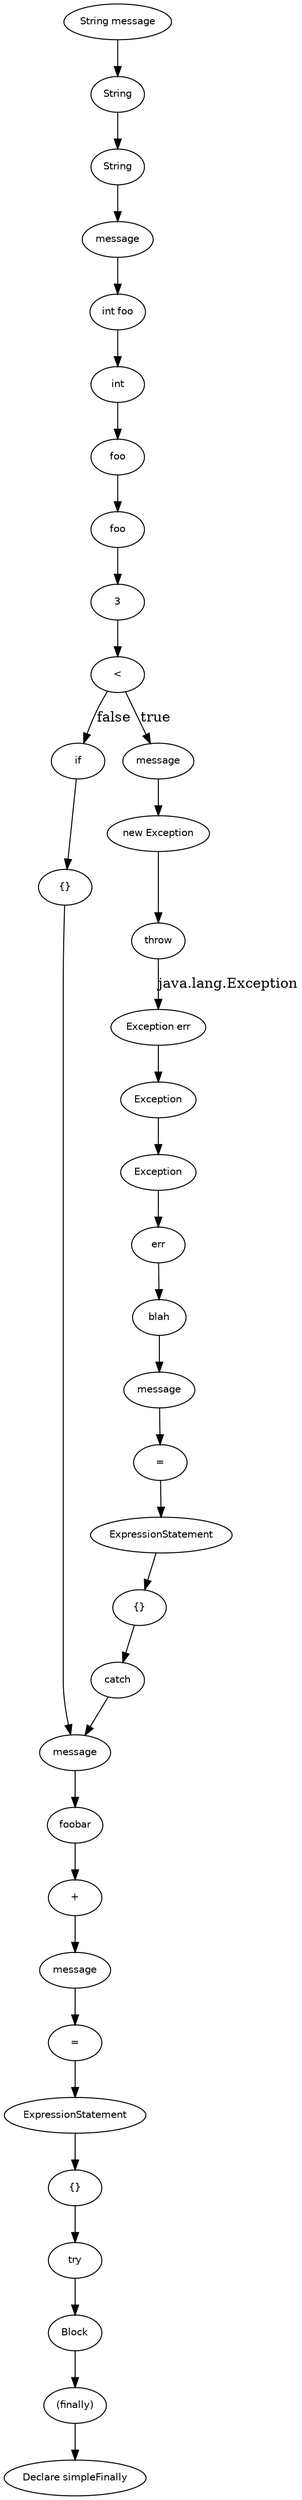 digraph simpleFinally {
  29 [
    label = "<",
    fontname = Helvetica,
    fontsize = 10
  ];
  28 [
    label = if,
    fontname = Helvetica,
    fontsize = 10
  ];
  27 [
    label = "{}",
    fontname = Helvetica,
    fontsize = 10
  ];
  26 [
    label = blah,
    fontname = Helvetica,
    fontsize = 10
  ];
  25 [
    label = message,
    fontname = Helvetica,
    fontsize = 10
  ];
  24 [
    label = "=",
    fontname = Helvetica,
    fontsize = 10
  ];
  23 [
    label = ExpressionStatement,
    fontname = Helvetica,
    fontsize = 10
  ];
  22 [
    label = "{}",
    fontname = Helvetica,
    fontsize = 10
  ];
  21 [
    label = err,
    fontname = Helvetica,
    fontsize = 10
  ];
  20 [
    label = Exception,
    fontname = Helvetica,
    fontsize = 10
  ];
  9 [
    label = try,
    fontname = Helvetica,
    fontsize = 10
  ];
  8 [
    label = foo,
    fontname = Helvetica,
    fontsize = 10
  ];
  19 [
    label = Exception,
    fontname = Helvetica,
    fontsize = 10
  ];
  7 [
    label = int,
    fontname = Helvetica,
    fontsize = 10
  ];
  18 [
    label = "Exception err",
    fontname = Helvetica,
    fontsize = 10
  ];
  6 [
    label = "int foo",
    fontname = Helvetica,
    fontsize = 10
  ];
  17 [
    label = catch,
    fontname = Helvetica,
    fontsize = 10
  ];
  5 [
    label = message,
    fontname = Helvetica,
    fontsize = 10
  ];
  16 [
    label = foobar,
    fontname = Helvetica,
    fontsize = 10
  ];
  4 [
    label = String,
    fontname = Helvetica,
    fontsize = 10
  ];
  15 [
    label = message,
    fontname = Helvetica,
    fontsize = 10
  ];
  3 [
    label = String,
    fontname = Helvetica,
    fontsize = 10
  ];
  14 [
    label = "+",
    fontname = Helvetica,
    fontsize = 10
  ];
  2 [
    label = "String message",
    fontname = Helvetica,
    fontsize = 10
  ];
  13 [
    label = message,
    fontname = Helvetica,
    fontsize = 10
  ];
  1 [
    label = "(finally)",
    fontname = Helvetica,
    fontsize = 10
  ];
  12 [
    label = "=",
    fontname = Helvetica,
    fontsize = 10
  ];
  0 [
    label = "Declare simpleFinally",
    fontname = Helvetica,
    fontsize = 10
  ];
  11 [
    label = ExpressionStatement,
    fontname = Helvetica,
    fontsize = 10
  ];
  10 [
    label = "{}",
    fontname = Helvetica,
    fontsize = 10
  ];
  37 [
    label = Block,
    fontname = Helvetica,
    fontsize = 10
  ];
  36 [
    label = message,
    fontname = Helvetica,
    fontsize = 10
  ];
  33 [
    label = "new Exception",
    fontname = Helvetica,
    fontsize = 10
  ];
  32 [
    label = throw,
    fontname = Helvetica,
    fontsize = 10
  ];
  31 [
    label = 3,
    fontname = Helvetica,
    fontsize = 10
  ];
  30 [
    label = foo,
    fontname = Helvetica,
    fontsize = 10
  ];
  3 -> 5 [
    label = ""
  ];
  29 -> 36 [
    label = true
  ];
  24 -> 23 [
    label = ""
  ];
  30 -> 31 [
    label = ""
  ];
  1 -> 0 [
    label = ""
  ];
  12 -> 11 [
    label = ""
  ];
  7 -> 8 [
    label = ""
  ];
  20 -> 19 [
    label = ""
  ];
  32 -> 18 [
    label = "java.lang.Exception"
  ];
  2 -> 4 [
    label = ""
  ];
  17 -> 15 [
    label = ""
  ];
  28 -> 27 [
    label = ""
  ];
  26 -> 25 [
    label = ""
  ];
  9 -> 37 [
    label = ""
  ];
  14 -> 13 [
    label = ""
  ];
  5 -> 6 [
    label = ""
  ];
  36 -> 33 [
    label = ""
  ];
  23 -> 22 [
    label = ""
  ];
  31 -> 29 [
    label = ""
  ];
  11 -> 10 [
    label = ""
  ];
  19 -> 21 [
    label = ""
  ];
  15 -> 16 [
    label = ""
  ];
  4 -> 3 [
    label = ""
  ];
  27 -> 15 [
    label = ""
  ];
  37 -> 1 [
    label = ""
  ];
  25 -> 24 [
    label = ""
  ];
  8 -> 30 [
    label = ""
  ];
  18 -> 20 [
    label = ""
  ];
  13 -> 12 [
    label = ""
  ];
  6 -> 7 [
    label = ""
  ];
  33 -> 32 [
    label = ""
  ];
  22 -> 17 [
    label = ""
  ];
  29 -> 28 [
    label = false
  ];
  21 -> 26 [
    label = ""
  ];
  10 -> 9 [
    label = ""
  ];
  16 -> 14 [
    label = ""
  ];
}
